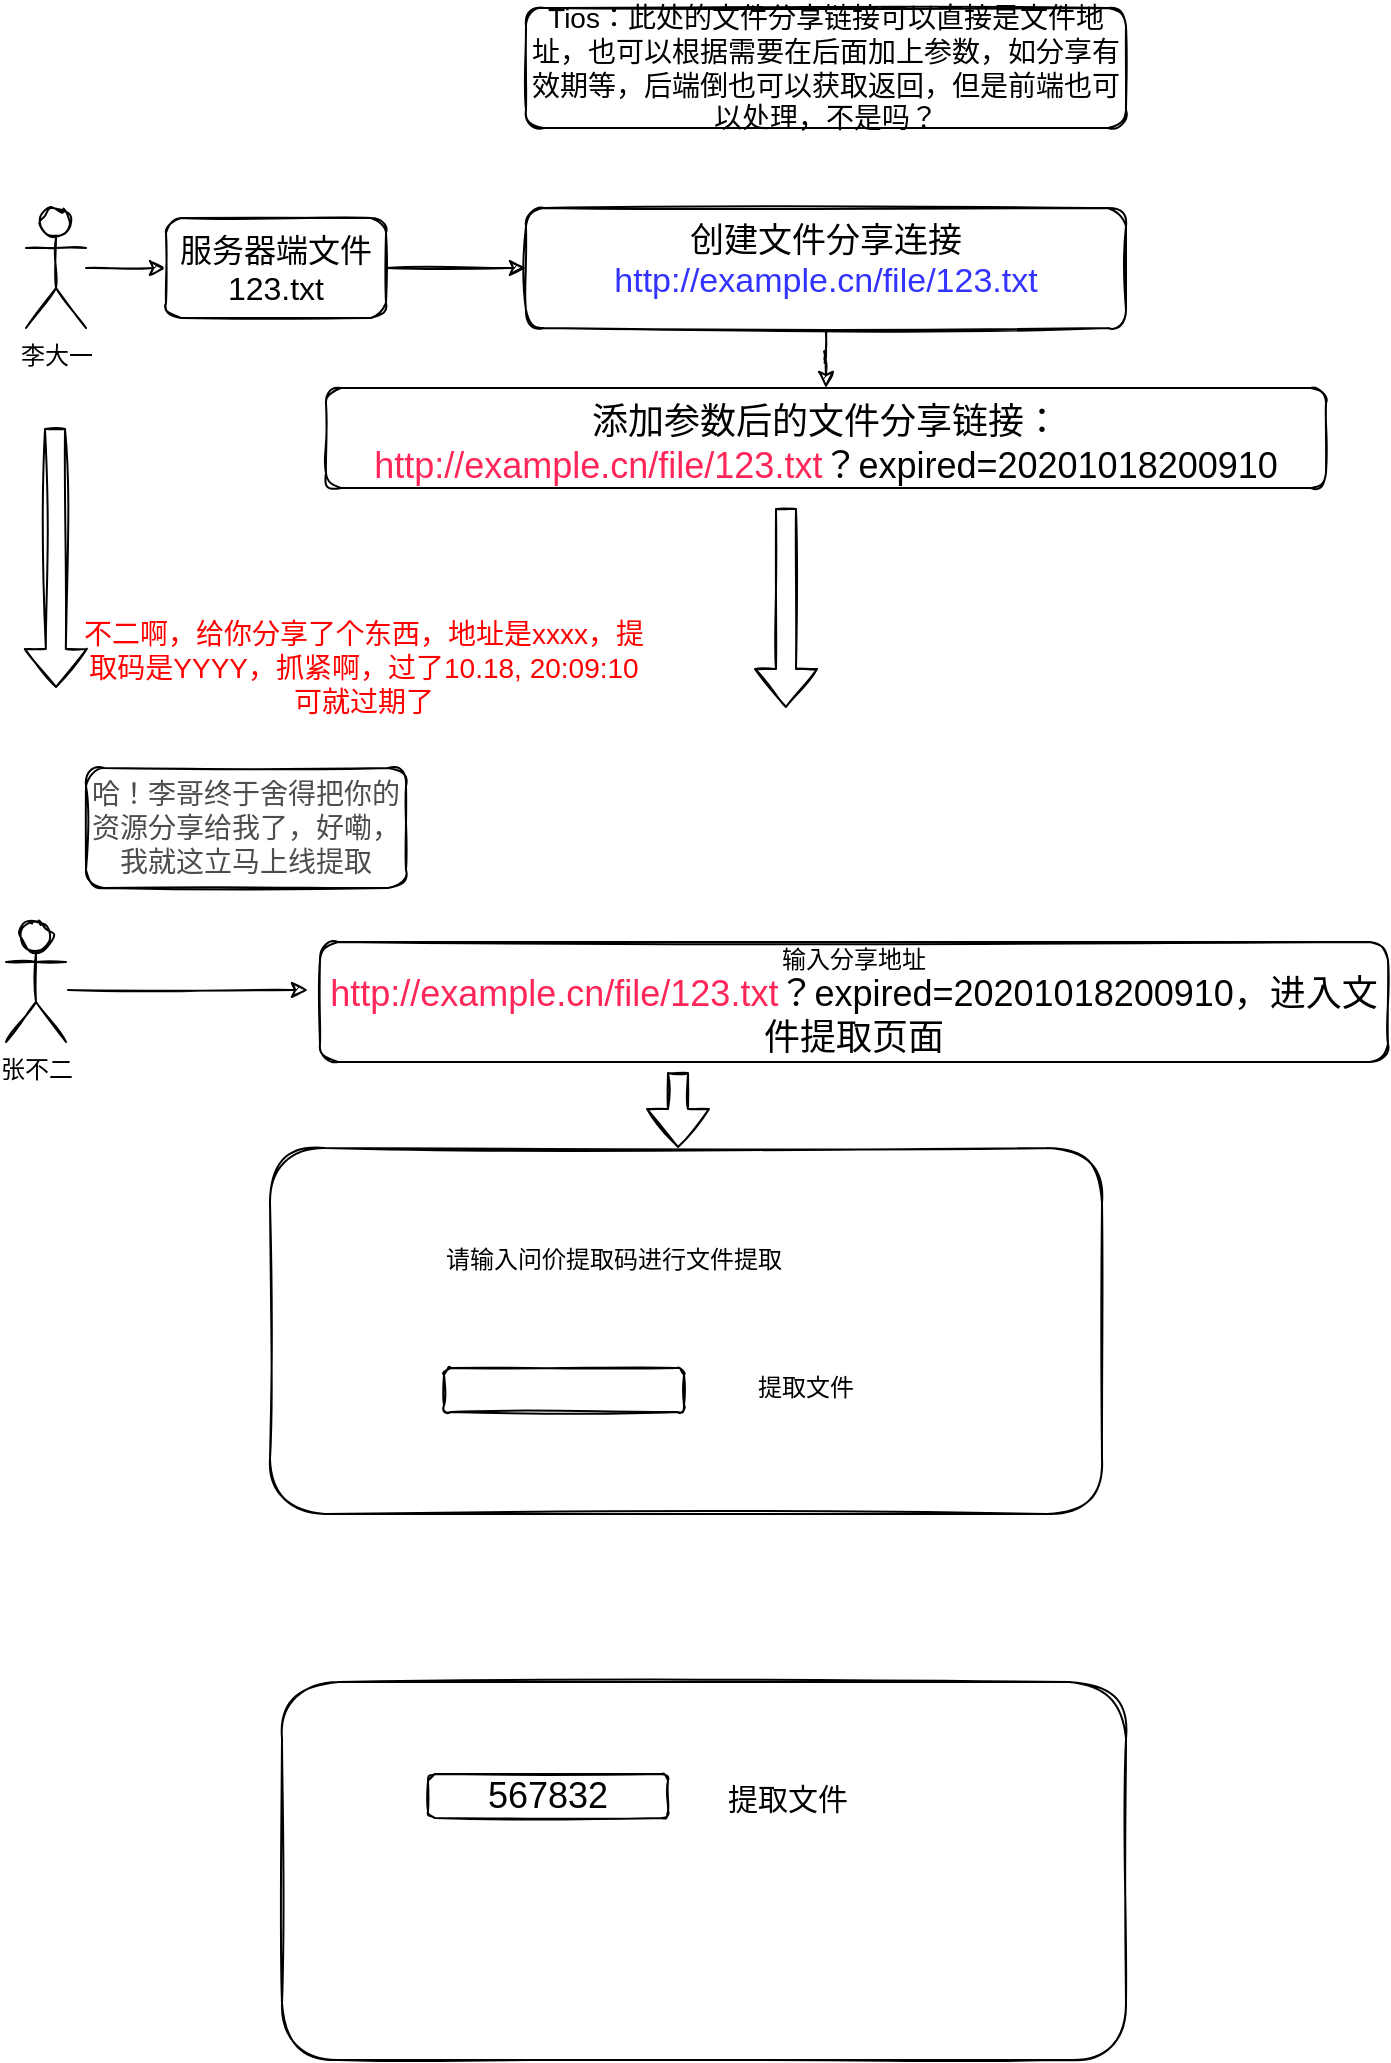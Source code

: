 <mxfile version="13.6.4" type="github">
  <diagram id="DDBYl9v7bE2k25orbSkt" name="Page-1">
    <mxGraphModel dx="999" dy="752" grid="0" gridSize="10" guides="1" tooltips="1" connect="1" arrows="1" fold="1" page="1" pageScale="1" pageWidth="827" pageHeight="1169" background="none" math="0" shadow="0">
      <root>
        <mxCell id="0" />
        <mxCell id="1" parent="0" />
        <mxCell id="7vhfV_jU5vwpWM1bPvTO-6" value="" style="edgeStyle=orthogonalEdgeStyle;orthogonalLoop=1;jettySize=auto;html=1;sketch=1;" edge="1" parent="1" source="7vhfV_jU5vwpWM1bPvTO-4" target="7vhfV_jU5vwpWM1bPvTO-5">
          <mxGeometry relative="1" as="geometry" />
        </mxCell>
        <mxCell id="7vhfV_jU5vwpWM1bPvTO-4" value="李大一" style="shape=umlActor;verticalLabelPosition=bottom;verticalAlign=top;html=1;outlineConnect=0;sketch=1;rounded=1;" vertex="1" parent="1">
          <mxGeometry x="100" y="120" width="30" height="60" as="geometry" />
        </mxCell>
        <mxCell id="7vhfV_jU5vwpWM1bPvTO-11" value="" style="edgeStyle=orthogonalEdgeStyle;orthogonalLoop=1;jettySize=auto;html=1;sketch=1;" edge="1" parent="1" source="7vhfV_jU5vwpWM1bPvTO-5" target="7vhfV_jU5vwpWM1bPvTO-10">
          <mxGeometry relative="1" as="geometry" />
        </mxCell>
        <mxCell id="7vhfV_jU5vwpWM1bPvTO-5" value="&lt;font style=&quot;font-size: 16px&quot;&gt;服务器端文件&lt;br&gt;123.txt&lt;/font&gt;" style="whiteSpace=wrap;html=1;verticalAlign=top;sketch=1;rounded=1;" vertex="1" parent="1">
          <mxGeometry x="170" y="125" width="110" height="50" as="geometry" />
        </mxCell>
        <mxCell id="7vhfV_jU5vwpWM1bPvTO-17" value="" style="edgeStyle=orthogonalEdgeStyle;orthogonalLoop=1;jettySize=auto;html=1;sketch=1;" edge="1" parent="1" source="7vhfV_jU5vwpWM1bPvTO-10" target="7vhfV_jU5vwpWM1bPvTO-16">
          <mxGeometry relative="1" as="geometry" />
        </mxCell>
        <mxCell id="7vhfV_jU5vwpWM1bPvTO-10" value="&lt;font style=&quot;font-size: 17px&quot;&gt;创建文件分享连接&lt;br&gt;&lt;font color=&quot;#3333ff&quot;&gt;http://example.cn/file/123.txt&lt;/font&gt;&lt;/font&gt;" style="whiteSpace=wrap;html=1;verticalAlign=top;sketch=1;rounded=1;" vertex="1" parent="1">
          <mxGeometry x="350" y="120" width="300" height="60" as="geometry" />
        </mxCell>
        <mxCell id="7vhfV_jU5vwpWM1bPvTO-12" value="" style="shape=flexArrow;endArrow=classic;html=1;sketch=1;" edge="1" parent="1">
          <mxGeometry width="50" height="50" relative="1" as="geometry">
            <mxPoint x="480" y="270" as="sourcePoint" />
            <mxPoint x="480" y="370" as="targetPoint" />
          </mxGeometry>
        </mxCell>
        <mxCell id="7vhfV_jU5vwpWM1bPvTO-13" value="&lt;font style=&quot;font-size: 14px&quot;&gt;Tios：此处的文件分享链接可以直接是文件地址，也可以根据需要在后面加上参数，如分享有效期等，后端倒也可以获取返回，但是前端也可以处理，不是吗？&lt;/font&gt;" style="whiteSpace=wrap;html=1;sketch=1;rounded=1;" vertex="1" parent="1">
          <mxGeometry x="350" y="20" width="300" height="60" as="geometry" />
        </mxCell>
        <mxCell id="7vhfV_jU5vwpWM1bPvTO-16" value="&lt;font style=&quot;font-size: 18px&quot;&gt;添加参数后的文件分享链接：&lt;br&gt;&lt;font color=&quot;#ff2659&quot;&gt;http://example.cn/file/123.txt&lt;/font&gt;？expired=20201018200910&lt;/font&gt;" style="whiteSpace=wrap;html=1;verticalAlign=top;sketch=1;rounded=1;" vertex="1" parent="1">
          <mxGeometry x="250" y="210" width="500" height="50" as="geometry" />
        </mxCell>
        <mxCell id="7vhfV_jU5vwpWM1bPvTO-18" value="" style="shape=flexArrow;endArrow=classic;html=1;sketch=1;" edge="1" parent="1">
          <mxGeometry width="50" height="50" relative="1" as="geometry">
            <mxPoint x="114.5" y="230" as="sourcePoint" />
            <mxPoint x="115" y="360" as="targetPoint" />
          </mxGeometry>
        </mxCell>
        <mxCell id="7vhfV_jU5vwpWM1bPvTO-20" value="&lt;font color=&quot;#ff0000&quot; style=&quot;font-size: 14px&quot;&gt;不二啊，给你分享了个东西，地址是xxxx，提取码是YYYY，抓紧啊，过了10.18, 20:09:10可就过期了&lt;/font&gt;" style="text;html=1;strokeColor=none;fillColor=none;align=center;verticalAlign=middle;whiteSpace=wrap;sketch=1;rounded=1;" vertex="1" parent="1">
          <mxGeometry x="124" y="340" width="290" height="20" as="geometry" />
        </mxCell>
        <mxCell id="7vhfV_jU5vwpWM1bPvTO-26" style="edgeStyle=orthogonalEdgeStyle;orthogonalLoop=1;jettySize=auto;html=1;sketch=1;" edge="1" parent="1">
          <mxGeometry relative="1" as="geometry">
            <mxPoint x="241" y="511" as="targetPoint" />
            <mxPoint x="121" y="511" as="sourcePoint" />
          </mxGeometry>
        </mxCell>
        <mxCell id="7vhfV_jU5vwpWM1bPvTO-21" value="张不二" style="shape=umlActor;verticalLabelPosition=bottom;verticalAlign=top;html=1;outlineConnect=0;sketch=1;rounded=1;" vertex="1" parent="1">
          <mxGeometry x="90" y="477" width="30" height="60" as="geometry" />
        </mxCell>
        <mxCell id="7vhfV_jU5vwpWM1bPvTO-22" value="&lt;font style=&quot;font-size: 14px&quot; color=&quot;#4d4d4d&quot;&gt;哈！李哥终于舍得把你的资源分享给我了，好嘞，我就这立马上线提取&lt;/font&gt;" style="whiteSpace=wrap;html=1;sketch=1;rounded=1;" vertex="1" parent="1">
          <mxGeometry x="130" y="400" width="160" height="60" as="geometry" />
        </mxCell>
        <mxCell id="7vhfV_jU5vwpWM1bPvTO-25" value="输入分享地址&lt;br&gt;&lt;font color=&quot;#ff2659&quot; style=&quot;font-size: 18px&quot;&gt;http://example.cn/file/123.txt&lt;/font&gt;&lt;span style=&quot;font-size: 18px&quot;&gt;？expired=20201018200910，进入文件提取页面&lt;/span&gt;" style="whiteSpace=wrap;html=1;sketch=1;rounded=1;" vertex="1" parent="1">
          <mxGeometry x="247" y="487" width="534" height="60" as="geometry" />
        </mxCell>
        <mxCell id="7vhfV_jU5vwpWM1bPvTO-28" value="" style="whiteSpace=wrap;html=1;sketch=1;rounded=1;" vertex="1" parent="1">
          <mxGeometry x="222" y="590" width="416" height="183" as="geometry" />
        </mxCell>
        <mxCell id="7vhfV_jU5vwpWM1bPvTO-29" value="" style="whiteSpace=wrap;html=1;sketch=1;rounded=1;" vertex="1" parent="1">
          <mxGeometry x="309" y="700" width="120" height="22" as="geometry" />
        </mxCell>
        <mxCell id="7vhfV_jU5vwpWM1bPvTO-30" value="请输入问价提取码进行文件提取" style="text;html=1;strokeColor=none;fillColor=none;align=center;verticalAlign=middle;whiteSpace=wrap;sketch=1;rounded=1;" vertex="1" parent="1">
          <mxGeometry x="307" y="636" width="174" height="20" as="geometry" />
        </mxCell>
        <mxCell id="7vhfV_jU5vwpWM1bPvTO-33" value="提取文件" style="text;html=1;strokeColor=none;fillColor=none;align=center;verticalAlign=middle;whiteSpace=wrap;sketch=1;rounded=1;" vertex="1" parent="1">
          <mxGeometry x="456" y="700" width="68" height="20" as="geometry" />
        </mxCell>
        <mxCell id="7vhfV_jU5vwpWM1bPvTO-35" value="" style="shape=flexArrow;endArrow=classic;html=1;sketch=1;" edge="1" parent="1">
          <mxGeometry width="50" height="50" relative="1" as="geometry">
            <mxPoint x="426" y="552" as="sourcePoint" />
            <mxPoint x="426" y="590" as="targetPoint" />
          </mxGeometry>
        </mxCell>
        <mxCell id="7vhfV_jU5vwpWM1bPvTO-36" value="" style="rounded=1;whiteSpace=wrap;html=1;sketch=1;" vertex="1" parent="1">
          <mxGeometry x="228" y="857" width="422" height="189" as="geometry" />
        </mxCell>
        <mxCell id="7vhfV_jU5vwpWM1bPvTO-37" value="&lt;font style=&quot;font-size: 18px&quot;&gt;567832&lt;/font&gt;" style="whiteSpace=wrap;html=1;sketch=1;rounded=1;" vertex="1" parent="1">
          <mxGeometry x="301" y="903" width="120" height="22" as="geometry" />
        </mxCell>
        <mxCell id="7vhfV_jU5vwpWM1bPvTO-38" value="&lt;font style=&quot;font-size: 15px&quot;&gt;提取文件&lt;/font&gt;" style="text;html=1;strokeColor=none;fillColor=none;align=center;verticalAlign=middle;whiteSpace=wrap;sketch=1;rounded=1;" vertex="1" parent="1">
          <mxGeometry x="447" y="905" width="68" height="20" as="geometry" />
        </mxCell>
      </root>
    </mxGraphModel>
  </diagram>
</mxfile>
